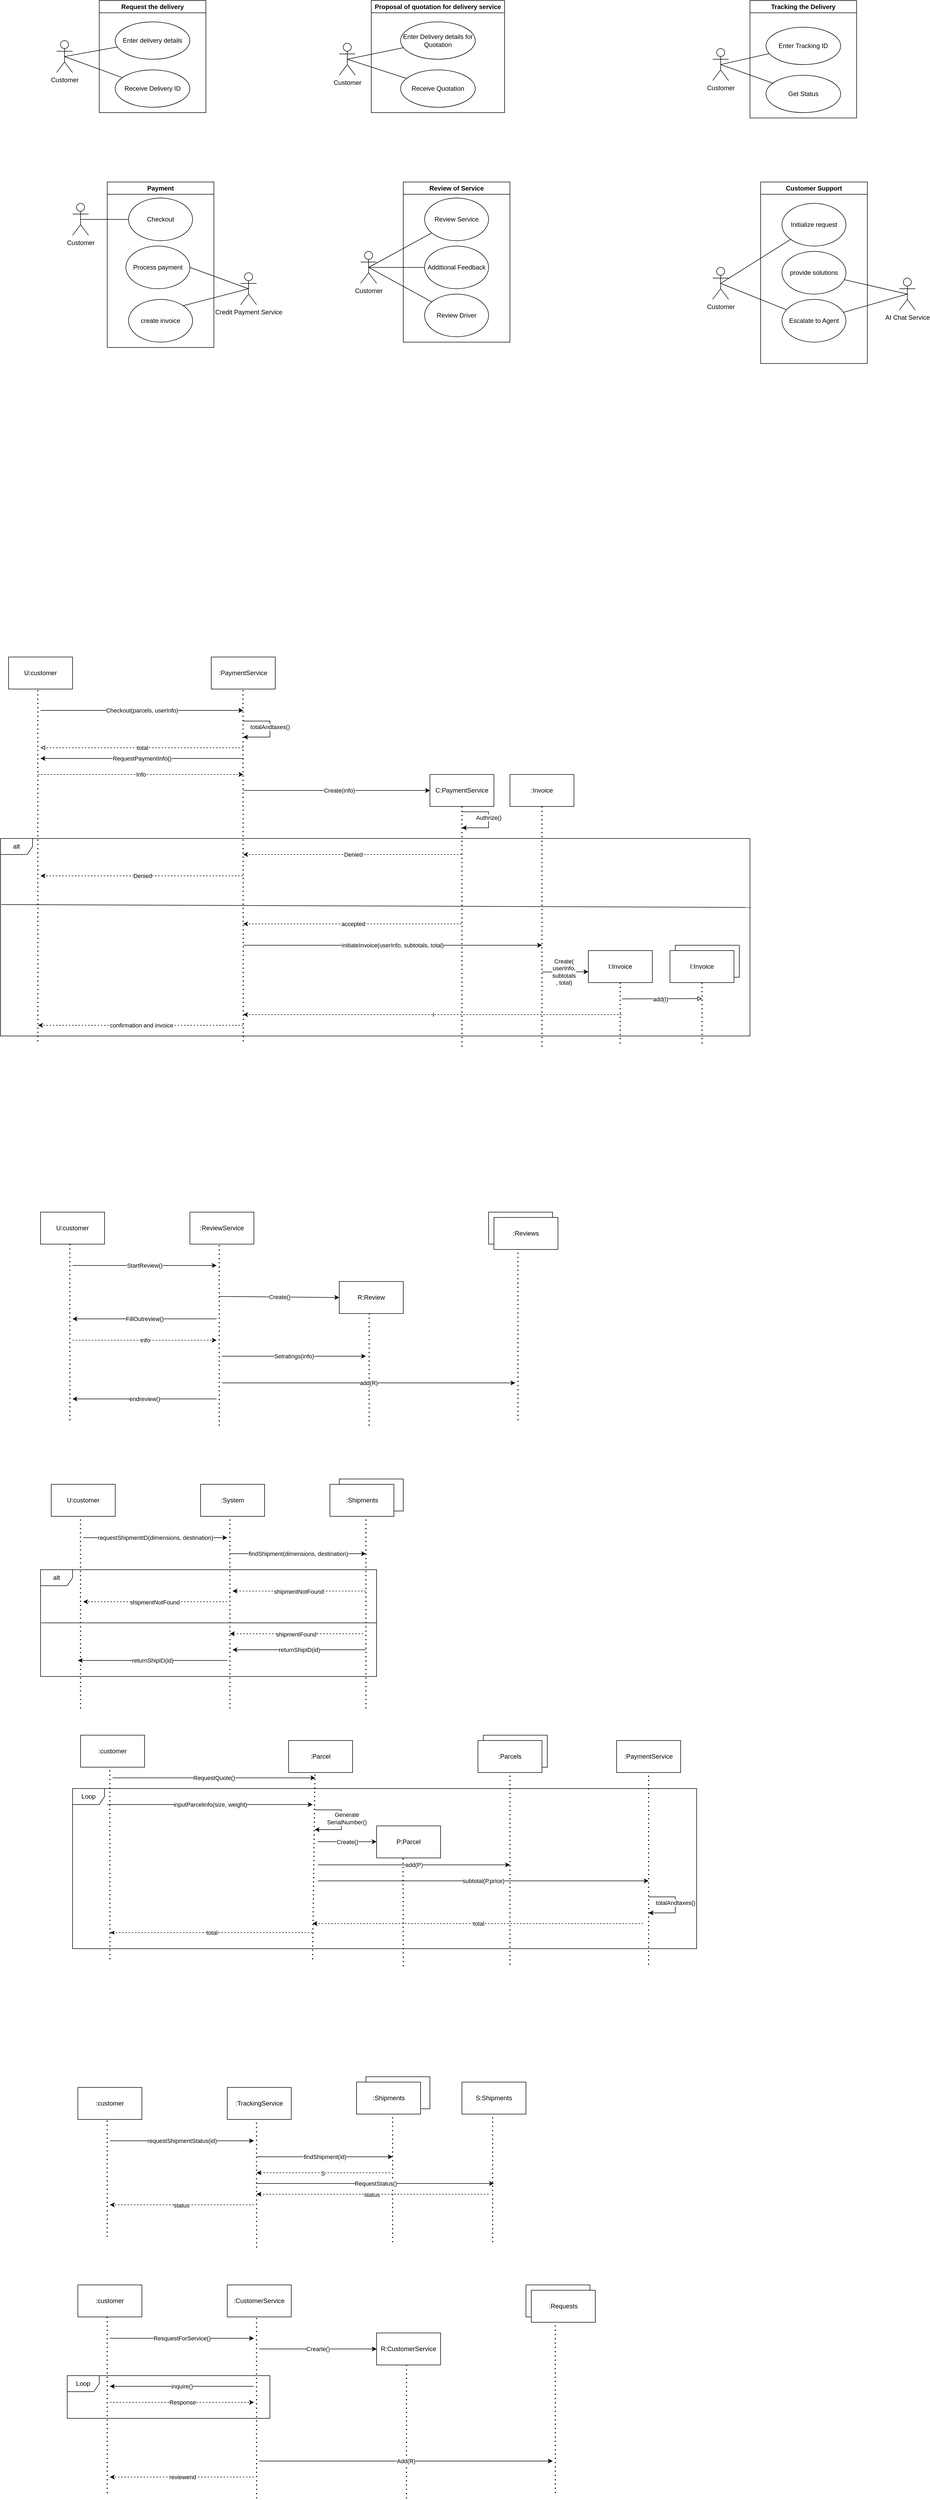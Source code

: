 <mxfile version="24.8.0">
  <diagram name="Page-1" id="E9uBEYS8e_-sD6PRWr0S">
    <mxGraphModel dx="1298" dy="1405" grid="1" gridSize="10" guides="1" tooltips="1" connect="1" arrows="1" fold="1" page="0" pageScale="1" pageWidth="1400" pageHeight="1000" math="0" shadow="0">
      <root>
        <mxCell id="0" />
        <mxCell id="1" parent="0" />
        <mxCell id="o7OOsQI0i-CVaTe_SLPI-57" value="alt" style="shape=umlFrame;whiteSpace=wrap;html=1;pointerEvents=0;" parent="1" vertex="1">
          <mxGeometry x="55" y="1690" width="1405" height="370" as="geometry" />
        </mxCell>
        <mxCell id="RrWazH4yD2ocSMV3lxz0-13" value="Request the delivery" style="swimlane;whiteSpace=wrap;html=1;" parent="1" vertex="1">
          <mxGeometry x="240" y="120" width="200" height="210" as="geometry" />
        </mxCell>
        <mxCell id="RrWazH4yD2ocSMV3lxz0-6" value="Enter delivery details" style="ellipse;whiteSpace=wrap;html=1;" parent="RrWazH4yD2ocSMV3lxz0-13" vertex="1">
          <mxGeometry x="30" y="40" width="140" height="70" as="geometry" />
        </mxCell>
        <mxCell id="RrWazH4yD2ocSMV3lxz0-7" value="Receive Delivery ID" style="ellipse;whiteSpace=wrap;html=1;" parent="RrWazH4yD2ocSMV3lxz0-13" vertex="1">
          <mxGeometry x="30" y="130" width="140" height="70" as="geometry" />
        </mxCell>
        <mxCell id="tm-aANwUoJgB9_Mllnvm-1" style="rounded=0;orthogonalLoop=1;jettySize=auto;html=1;exitX=0.5;exitY=0.5;exitDx=0;exitDy=0;exitPerimeter=0;endArrow=none;endFill=0;" parent="1" source="RrWazH4yD2ocSMV3lxz0-14" target="RrWazH4yD2ocSMV3lxz0-6" edge="1">
          <mxGeometry relative="1" as="geometry" />
        </mxCell>
        <mxCell id="tm-aANwUoJgB9_Mllnvm-2" style="rounded=0;orthogonalLoop=1;jettySize=auto;html=1;exitX=0.5;exitY=0.5;exitDx=0;exitDy=0;exitPerimeter=0;endArrow=none;endFill=0;" parent="1" source="RrWazH4yD2ocSMV3lxz0-14" target="RrWazH4yD2ocSMV3lxz0-7" edge="1">
          <mxGeometry relative="1" as="geometry" />
        </mxCell>
        <mxCell id="RrWazH4yD2ocSMV3lxz0-14" value="Customer" style="shape=umlActor;verticalLabelPosition=bottom;verticalAlign=top;html=1;outlineConnect=0;" parent="1" vertex="1">
          <mxGeometry x="160" y="195" width="30" height="60" as="geometry" />
        </mxCell>
        <mxCell id="ajyNIhzUGbpYRZz88VfT-1" value="Proposal of quotation for delivery service" style="swimlane;whiteSpace=wrap;html=1;" parent="1" vertex="1">
          <mxGeometry x="750" y="120" width="250" height="210" as="geometry" />
        </mxCell>
        <mxCell id="ajyNIhzUGbpYRZz88VfT-2" value="Enter Delivery details for Quotation" style="ellipse;whiteSpace=wrap;html=1;" parent="ajyNIhzUGbpYRZz88VfT-1" vertex="1">
          <mxGeometry x="55" y="40" width="140" height="70" as="geometry" />
        </mxCell>
        <mxCell id="ajyNIhzUGbpYRZz88VfT-3" value="Receive Quotation" style="ellipse;whiteSpace=wrap;html=1;" parent="ajyNIhzUGbpYRZz88VfT-1" vertex="1">
          <mxGeometry x="55" y="130" width="140" height="70" as="geometry" />
        </mxCell>
        <mxCell id="tm-aANwUoJgB9_Mllnvm-3" style="edgeStyle=none;rounded=0;orthogonalLoop=1;jettySize=auto;html=1;exitX=0.5;exitY=0.5;exitDx=0;exitDy=0;exitPerimeter=0;endArrow=none;endFill=0;" parent="1" source="ajyNIhzUGbpYRZz88VfT-5" target="ajyNIhzUGbpYRZz88VfT-2" edge="1">
          <mxGeometry relative="1" as="geometry" />
        </mxCell>
        <mxCell id="tm-aANwUoJgB9_Mllnvm-4" style="edgeStyle=none;rounded=0;orthogonalLoop=1;jettySize=auto;html=1;exitX=0.5;exitY=0.5;exitDx=0;exitDy=0;exitPerimeter=0;endArrow=none;endFill=0;" parent="1" source="ajyNIhzUGbpYRZz88VfT-5" target="ajyNIhzUGbpYRZz88VfT-3" edge="1">
          <mxGeometry relative="1" as="geometry" />
        </mxCell>
        <mxCell id="ajyNIhzUGbpYRZz88VfT-5" value="Customer" style="shape=umlActor;verticalLabelPosition=bottom;verticalAlign=top;html=1;outlineConnect=0;" parent="1" vertex="1">
          <mxGeometry x="690" y="200" width="30" height="60" as="geometry" />
        </mxCell>
        <mxCell id="ajyNIhzUGbpYRZz88VfT-19" value="Tracking the Delivery" style="swimlane;whiteSpace=wrap;html=1;" parent="1" vertex="1">
          <mxGeometry x="1460" y="120" width="200" height="220" as="geometry" />
        </mxCell>
        <mxCell id="ajyNIhzUGbpYRZz88VfT-20" value="Enter Tracking ID" style="ellipse;whiteSpace=wrap;html=1;" parent="ajyNIhzUGbpYRZz88VfT-19" vertex="1">
          <mxGeometry x="30" y="50" width="140" height="70" as="geometry" />
        </mxCell>
        <mxCell id="ajyNIhzUGbpYRZz88VfT-21" value="Get Status" style="ellipse;whiteSpace=wrap;html=1;" parent="ajyNIhzUGbpYRZz88VfT-19" vertex="1">
          <mxGeometry x="30" y="140" width="140" height="70" as="geometry" />
        </mxCell>
        <mxCell id="tm-aANwUoJgB9_Mllnvm-5" style="edgeStyle=none;rounded=0;orthogonalLoop=1;jettySize=auto;html=1;exitX=0.5;exitY=0.5;exitDx=0;exitDy=0;exitPerimeter=0;endArrow=none;endFill=0;" parent="1" source="ajyNIhzUGbpYRZz88VfT-25" target="ajyNIhzUGbpYRZz88VfT-20" edge="1">
          <mxGeometry relative="1" as="geometry" />
        </mxCell>
        <mxCell id="tm-aANwUoJgB9_Mllnvm-6" style="edgeStyle=none;rounded=0;orthogonalLoop=1;jettySize=auto;html=1;exitX=0.5;exitY=0.5;exitDx=0;exitDy=0;exitPerimeter=0;endArrow=none;endFill=0;" parent="1" source="ajyNIhzUGbpYRZz88VfT-25" target="ajyNIhzUGbpYRZz88VfT-21" edge="1">
          <mxGeometry relative="1" as="geometry" />
        </mxCell>
        <mxCell id="ajyNIhzUGbpYRZz88VfT-25" value="Customer" style="shape=umlActor;verticalLabelPosition=bottom;verticalAlign=top;html=1;outlineConnect=0;" parent="1" vertex="1">
          <mxGeometry x="1390" y="210" width="30" height="60" as="geometry" />
        </mxCell>
        <mxCell id="fZCNqDVNTXnF4iTmZyPd-1" style="rounded=0;orthogonalLoop=1;jettySize=auto;html=1;exitX=0.5;exitY=0.5;exitDx=0;exitDy=0;exitPerimeter=0;endArrow=none;endFill=0;" parent="1" source="fZCNqDVNTXnF4iTmZyPd-4" target="fZCNqDVNTXnF4iTmZyPd-5" edge="1">
          <mxGeometry relative="1" as="geometry" />
        </mxCell>
        <mxCell id="fZCNqDVNTXnF4iTmZyPd-2" style="edgeStyle=none;rounded=0;orthogonalLoop=1;jettySize=auto;html=1;exitX=0.5;exitY=0.5;exitDx=0;exitDy=0;exitPerimeter=0;endArrow=none;endFill=0;entryX=1;entryY=0;entryDx=0;entryDy=0;" parent="1" source="fZCNqDVNTXnF4iTmZyPd-8" target="fZCNqDVNTXnF4iTmZyPd-6" edge="1">
          <mxGeometry relative="1" as="geometry" />
        </mxCell>
        <mxCell id="fZCNqDVNTXnF4iTmZyPd-3" style="edgeStyle=none;rounded=0;orthogonalLoop=1;jettySize=auto;html=1;exitX=0.5;exitY=0.5;exitDx=0;exitDy=0;exitPerimeter=0;endArrow=none;endFill=0;entryX=1;entryY=0.5;entryDx=0;entryDy=0;" parent="1" source="fZCNqDVNTXnF4iTmZyPd-8" target="fZCNqDVNTXnF4iTmZyPd-9" edge="1">
          <mxGeometry relative="1" as="geometry" />
        </mxCell>
        <mxCell id="fZCNqDVNTXnF4iTmZyPd-4" value="Customer" style="shape=umlActor;verticalLabelPosition=bottom;verticalAlign=top;html=1;" parent="1" vertex="1">
          <mxGeometry x="190" y="500" width="30" height="60" as="geometry" />
        </mxCell>
        <mxCell id="fZCNqDVNTXnF4iTmZyPd-6" value="create invoice" style="ellipse;whiteSpace=wrap;html=1;" parent="1" vertex="1">
          <mxGeometry x="295" y="680" width="120" height="80" as="geometry" />
        </mxCell>
        <mxCell id="fZCNqDVNTXnF4iTmZyPd-8" value="Credit Payment Service" style="shape=umlActor;verticalLabelPosition=bottom;verticalAlign=top;html=1;" parent="1" vertex="1">
          <mxGeometry x="505" y="630" width="30" height="60" as="geometry" />
        </mxCell>
        <mxCell id="fZCNqDVNTXnF4iTmZyPd-10" value="Payment" style="swimlane;whiteSpace=wrap;html=1;" parent="1" vertex="1">
          <mxGeometry x="255" y="460" width="200" height="310" as="geometry" />
        </mxCell>
        <mxCell id="fZCNqDVNTXnF4iTmZyPd-5" value="Checkout" style="ellipse;whiteSpace=wrap;html=1;" parent="fZCNqDVNTXnF4iTmZyPd-10" vertex="1">
          <mxGeometry x="40" y="30" width="120" height="80" as="geometry" />
        </mxCell>
        <mxCell id="fZCNqDVNTXnF4iTmZyPd-9" value="Process payment" style="ellipse;whiteSpace=wrap;html=1;" parent="fZCNqDVNTXnF4iTmZyPd-10" vertex="1">
          <mxGeometry x="35" y="120" width="120" height="80" as="geometry" />
        </mxCell>
        <mxCell id="fZCNqDVNTXnF4iTmZyPd-11" style="edgeStyle=none;rounded=0;orthogonalLoop=1;jettySize=auto;html=1;exitX=0.5;exitY=0.5;exitDx=0;exitDy=0;exitPerimeter=0;endArrow=none;endFill=0;" parent="1" source="fZCNqDVNTXnF4iTmZyPd-15" target="fZCNqDVNTXnF4iTmZyPd-16" edge="1">
          <mxGeometry relative="1" as="geometry" />
        </mxCell>
        <mxCell id="fZCNqDVNTXnF4iTmZyPd-12" style="edgeStyle=none;rounded=0;orthogonalLoop=1;jettySize=auto;html=1;exitX=0.5;exitY=0.5;exitDx=0;exitDy=0;exitPerimeter=0;endArrow=none;endFill=0;" parent="1" source="fZCNqDVNTXnF4iTmZyPd-15" target="fZCNqDVNTXnF4iTmZyPd-17" edge="1">
          <mxGeometry relative="1" as="geometry" />
        </mxCell>
        <mxCell id="fZCNqDVNTXnF4iTmZyPd-13" style="edgeStyle=none;rounded=0;orthogonalLoop=1;jettySize=auto;html=1;exitX=0.5;exitY=0.5;exitDx=0;exitDy=0;exitPerimeter=0;endArrow=none;endFill=0;" parent="1" source="fZCNqDVNTXnF4iTmZyPd-15" target="fZCNqDVNTXnF4iTmZyPd-18" edge="1">
          <mxGeometry relative="1" as="geometry" />
        </mxCell>
        <mxCell id="fZCNqDVNTXnF4iTmZyPd-15" value="Customer" style="shape=umlActor;verticalLabelPosition=bottom;verticalAlign=top;html=1;" parent="1" vertex="1">
          <mxGeometry x="730" y="590" width="30" height="60" as="geometry" />
        </mxCell>
        <mxCell id="fZCNqDVNTXnF4iTmZyPd-16" value="Review Service" style="ellipse;whiteSpace=wrap;html=1;" parent="1" vertex="1">
          <mxGeometry x="850" y="490" width="120" height="80" as="geometry" />
        </mxCell>
        <mxCell id="fZCNqDVNTXnF4iTmZyPd-17" value="Additional Feedback" style="ellipse;whiteSpace=wrap;html=1;" parent="1" vertex="1">
          <mxGeometry x="850" y="580" width="120" height="80" as="geometry" />
        </mxCell>
        <mxCell id="fZCNqDVNTXnF4iTmZyPd-18" value="Review Driver" style="ellipse;whiteSpace=wrap;html=1;" parent="1" vertex="1">
          <mxGeometry x="850" y="670" width="120" height="80" as="geometry" />
        </mxCell>
        <mxCell id="fZCNqDVNTXnF4iTmZyPd-20" value="Review of Service" style="swimlane;whiteSpace=wrap;html=1;" parent="1" vertex="1">
          <mxGeometry x="810" y="460" width="200" height="300" as="geometry" />
        </mxCell>
        <mxCell id="tm-aANwUoJgB9_Mllnvm-8" style="edgeStyle=none;rounded=0;orthogonalLoop=1;jettySize=auto;html=1;exitX=0.5;exitY=0.5;exitDx=0;exitDy=0;exitPerimeter=0;endArrow=none;endFill=0;" parent="1" source="fZCNqDVNTXnF4iTmZyPd-26" target="fZCNqDVNTXnF4iTmZyPd-27" edge="1">
          <mxGeometry relative="1" as="geometry" />
        </mxCell>
        <mxCell id="tm-aANwUoJgB9_Mllnvm-9" style="edgeStyle=none;rounded=0;orthogonalLoop=1;jettySize=auto;html=1;exitX=0.5;exitY=0.5;exitDx=0;exitDy=0;exitPerimeter=0;endArrow=none;endFill=0;" parent="1" source="fZCNqDVNTXnF4iTmZyPd-26" target="fZCNqDVNTXnF4iTmZyPd-29" edge="1">
          <mxGeometry relative="1" as="geometry" />
        </mxCell>
        <mxCell id="fZCNqDVNTXnF4iTmZyPd-26" value="Customer" style="shape=umlActor;verticalLabelPosition=bottom;verticalAlign=top;html=1;outlineConnect=0;" parent="1" vertex="1">
          <mxGeometry x="1390" y="620" width="30" height="60" as="geometry" />
        </mxCell>
        <mxCell id="fZCNqDVNTXnF4iTmZyPd-27" value="Initialize request" style="ellipse;whiteSpace=wrap;html=1;" parent="1" vertex="1">
          <mxGeometry x="1520" y="500" width="120" height="80" as="geometry" />
        </mxCell>
        <mxCell id="fZCNqDVNTXnF4iTmZyPd-28" value="provide solutions" style="ellipse;whiteSpace=wrap;html=1;" parent="1" vertex="1">
          <mxGeometry x="1520" y="590" width="120" height="80" as="geometry" />
        </mxCell>
        <mxCell id="fZCNqDVNTXnF4iTmZyPd-29" value="Escalate to Agent" style="ellipse;whiteSpace=wrap;html=1;" parent="1" vertex="1">
          <mxGeometry x="1520" y="680" width="120" height="80" as="geometry" />
        </mxCell>
        <mxCell id="fZCNqDVNTXnF4iTmZyPd-31" style="edgeStyle=none;rounded=0;orthogonalLoop=1;jettySize=auto;html=1;exitX=0.5;exitY=0.5;exitDx=0;exitDy=0;exitPerimeter=0;endArrow=none;endFill=0;" parent="1" source="fZCNqDVNTXnF4iTmZyPd-38" target="fZCNqDVNTXnF4iTmZyPd-28" edge="1">
          <mxGeometry relative="1" as="geometry" />
        </mxCell>
        <mxCell id="fZCNqDVNTXnF4iTmZyPd-32" style="edgeStyle=none;rounded=0;orthogonalLoop=1;jettySize=auto;html=1;exitX=0.5;exitY=0.5;exitDx=0;exitDy=0;exitPerimeter=0;endArrow=none;endFill=0;" parent="1" source="fZCNqDVNTXnF4iTmZyPd-38" target="fZCNqDVNTXnF4iTmZyPd-29" edge="1">
          <mxGeometry relative="1" as="geometry" />
        </mxCell>
        <mxCell id="fZCNqDVNTXnF4iTmZyPd-38" value="AI Chat Service" style="shape=umlActor;verticalLabelPosition=bottom;verticalAlign=top;html=1;outlineConnect=0;" parent="1" vertex="1">
          <mxGeometry x="1740" y="640" width="30" height="60" as="geometry" />
        </mxCell>
        <mxCell id="fZCNqDVNTXnF4iTmZyPd-39" value="Customer Support" style="swimlane;whiteSpace=wrap;html=1;" parent="1" vertex="1">
          <mxGeometry x="1480" y="460" width="200" height="340" as="geometry" />
        </mxCell>
        <mxCell id="o7OOsQI0i-CVaTe_SLPI-4" value="" style="endArrow=none;dashed=1;html=1;dashPattern=1 3;strokeWidth=2;rounded=0;" parent="1" edge="1">
          <mxGeometry width="50" height="50" relative="1" as="geometry">
            <mxPoint x="125" y="2070" as="sourcePoint" />
            <mxPoint x="124.9" y="1410" as="targetPoint" />
          </mxGeometry>
        </mxCell>
        <mxCell id="o7OOsQI0i-CVaTe_SLPI-9" value=":PaymentService" style="rounded=0;whiteSpace=wrap;html=1;" parent="1" vertex="1">
          <mxGeometry x="450" y="1350" width="120" height="60" as="geometry" />
        </mxCell>
        <mxCell id="o7OOsQI0i-CVaTe_SLPI-10" value="" style="endArrow=none;dashed=1;html=1;dashPattern=1 3;strokeWidth=2;rounded=0;" parent="1" edge="1">
          <mxGeometry width="50" height="50" relative="1" as="geometry">
            <mxPoint x="510" y="2070" as="sourcePoint" />
            <mxPoint x="509.57" y="1410" as="targetPoint" />
          </mxGeometry>
        </mxCell>
        <mxCell id="o7OOsQI0i-CVaTe_SLPI-11" value="C:PaymentService" style="rounded=0;whiteSpace=wrap;html=1;" parent="1" vertex="1">
          <mxGeometry x="860" y="1570" width="120" height="60" as="geometry" />
        </mxCell>
        <mxCell id="o7OOsQI0i-CVaTe_SLPI-12" value="" style="endArrow=none;dashed=1;html=1;dashPattern=1 3;strokeWidth=2;rounded=0;entryX=0.5;entryY=1;entryDx=0;entryDy=0;" parent="1" target="o7OOsQI0i-CVaTe_SLPI-11" edge="1">
          <mxGeometry width="50" height="50" relative="1" as="geometry">
            <mxPoint x="920" y="2080" as="sourcePoint" />
            <mxPoint x="919.7" y="1610" as="targetPoint" />
          </mxGeometry>
        </mxCell>
        <mxCell id="o7OOsQI0i-CVaTe_SLPI-13" value=":Invoice" style="rounded=0;whiteSpace=wrap;html=1;" parent="1" vertex="1">
          <mxGeometry x="1010" y="1570" width="120" height="60" as="geometry" />
        </mxCell>
        <mxCell id="o7OOsQI0i-CVaTe_SLPI-14" value="" style="endArrow=none;dashed=1;html=1;dashPattern=1 3;strokeWidth=2;rounded=0;entryX=0.5;entryY=1;entryDx=0;entryDy=0;" parent="1" target="o7OOsQI0i-CVaTe_SLPI-13" edge="1">
          <mxGeometry width="50" height="50" relative="1" as="geometry">
            <mxPoint x="1070" y="2080" as="sourcePoint" />
            <mxPoint x="1070" y="1640" as="targetPoint" />
          </mxGeometry>
        </mxCell>
        <mxCell id="o7OOsQI0i-CVaTe_SLPI-15" value="I:Invoice" style="rounded=0;whiteSpace=wrap;html=1;" parent="1" vertex="1">
          <mxGeometry x="1157" y="1900" width="120" height="60" as="geometry" />
        </mxCell>
        <mxCell id="o7OOsQI0i-CVaTe_SLPI-16" value="" style="endArrow=none;dashed=1;html=1;dashPattern=1 3;strokeWidth=2;rounded=0;" parent="1" edge="1">
          <mxGeometry width="50" height="50" relative="1" as="geometry">
            <mxPoint x="1216.75" y="1960" as="sourcePoint" />
            <mxPoint x="1216.66" y="2080" as="targetPoint" />
          </mxGeometry>
        </mxCell>
        <mxCell id="o7OOsQI0i-CVaTe_SLPI-25" value="" style="endArrow=classic;html=1;rounded=0;" parent="1" edge="1">
          <mxGeometry relative="1" as="geometry">
            <mxPoint x="130" y="1450" as="sourcePoint" />
            <mxPoint x="510" y="1450" as="targetPoint" />
          </mxGeometry>
        </mxCell>
        <mxCell id="o7OOsQI0i-CVaTe_SLPI-26" value="Checkout(parcels, userInfo)" style="edgeLabel;resizable=0;html=1;;align=center;verticalAlign=middle;" parent="o7OOsQI0i-CVaTe_SLPI-25" connectable="0" vertex="1">
          <mxGeometry relative="1" as="geometry">
            <mxPoint as="offset" />
          </mxGeometry>
        </mxCell>
        <mxCell id="o7OOsQI0i-CVaTe_SLPI-30" value="" style="endArrow=classic;html=1;rounded=0;entryX=0;entryY=0.5;entryDx=0;entryDy=0;" parent="1" target="o7OOsQI0i-CVaTe_SLPI-11" edge="1">
          <mxGeometry relative="1" as="geometry">
            <mxPoint x="510" y="1600" as="sourcePoint" />
            <mxPoint x="680" y="1530" as="targetPoint" />
          </mxGeometry>
        </mxCell>
        <mxCell id="o7OOsQI0i-CVaTe_SLPI-31" value="Create(info)" style="edgeLabel;resizable=0;html=1;;align=center;verticalAlign=middle;" parent="o7OOsQI0i-CVaTe_SLPI-30" connectable="0" vertex="1">
          <mxGeometry relative="1" as="geometry">
            <mxPoint x="5" as="offset" />
          </mxGeometry>
        </mxCell>
        <mxCell id="o7OOsQI0i-CVaTe_SLPI-37" value="" style="endArrow=classic;html=1;rounded=0;" parent="1" edge="1">
          <mxGeometry relative="1" as="geometry">
            <mxPoint x="510" y="1540" as="sourcePoint" />
            <mxPoint x="130" y="1540" as="targetPoint" />
          </mxGeometry>
        </mxCell>
        <mxCell id="o7OOsQI0i-CVaTe_SLPI-38" value="RequestPaymentInfo()" style="edgeLabel;resizable=0;html=1;;align=center;verticalAlign=middle;" parent="o7OOsQI0i-CVaTe_SLPI-37" connectable="0" vertex="1">
          <mxGeometry relative="1" as="geometry" />
        </mxCell>
        <mxCell id="o7OOsQI0i-CVaTe_SLPI-48" value="" style="endArrow=classic;html=1;rounded=0;dashed=1;" parent="1" edge="1">
          <mxGeometry relative="1" as="geometry">
            <mxPoint x="125" y="1570" as="sourcePoint" />
            <mxPoint x="510" y="1570" as="targetPoint" />
          </mxGeometry>
        </mxCell>
        <mxCell id="o7OOsQI0i-CVaTe_SLPI-49" value="Info" style="edgeLabel;resizable=0;html=1;;align=center;verticalAlign=middle;" parent="o7OOsQI0i-CVaTe_SLPI-48" connectable="0" vertex="1">
          <mxGeometry relative="1" as="geometry">
            <mxPoint as="offset" />
          </mxGeometry>
        </mxCell>
        <mxCell id="o7OOsQI0i-CVaTe_SLPI-50" value="" style="endArrow=classic;html=1;rounded=0;" parent="1" edge="1">
          <mxGeometry width="50" height="50" relative="1" as="geometry">
            <mxPoint x="920" y="1640" as="sourcePoint" />
            <mxPoint x="920" y="1670" as="targetPoint" />
            <Array as="points">
              <mxPoint x="970" y="1640" />
              <mxPoint x="970" y="1670" />
            </Array>
          </mxGeometry>
        </mxCell>
        <mxCell id="o7OOsQI0i-CVaTe_SLPI-51" value="Authrize()" style="edgeLabel;html=1;align=center;verticalAlign=middle;resizable=0;points=[];" parent="o7OOsQI0i-CVaTe_SLPI-50" vertex="1" connectable="0">
          <mxGeometry x="-0.068" relative="1" as="geometry">
            <mxPoint as="offset" />
          </mxGeometry>
        </mxCell>
        <mxCell id="o7OOsQI0i-CVaTe_SLPI-58" value="" style="endArrow=none;html=1;rounded=0;exitX=0.001;exitY=0.46;exitDx=0;exitDy=0;exitPerimeter=0;entryX=1.001;entryY=0.349;entryDx=0;entryDy=0;entryPerimeter=0;" parent="1" target="o7OOsQI0i-CVaTe_SLPI-57" edge="1">
          <mxGeometry width="50" height="50" relative="1" as="geometry">
            <mxPoint x="56.245" y="1813.8" as="sourcePoint" />
            <mxPoint x="1300" y="1818.1" as="targetPoint" />
          </mxGeometry>
        </mxCell>
        <mxCell id="o7OOsQI0i-CVaTe_SLPI-68" value="" style="endArrow=classic;html=1;rounded=0;dashed=1;" parent="1" edge="1">
          <mxGeometry relative="1" as="geometry">
            <mxPoint x="919.57" y="1720" as="sourcePoint" />
            <mxPoint x="510" y="1720.01" as="targetPoint" />
          </mxGeometry>
        </mxCell>
        <mxCell id="o7OOsQI0i-CVaTe_SLPI-69" value="Denied" style="edgeLabel;resizable=0;html=1;;align=center;verticalAlign=middle;" parent="o7OOsQI0i-CVaTe_SLPI-68" connectable="0" vertex="1">
          <mxGeometry relative="1" as="geometry">
            <mxPoint x="1" as="offset" />
          </mxGeometry>
        </mxCell>
        <mxCell id="o7OOsQI0i-CVaTe_SLPI-73" value="" style="endArrow=classic;html=1;rounded=0;dashed=1;" parent="1" edge="1">
          <mxGeometry relative="1" as="geometry">
            <mxPoint x="509.57" y="1760" as="sourcePoint" />
            <mxPoint x="130" y="1760" as="targetPoint" />
          </mxGeometry>
        </mxCell>
        <mxCell id="o7OOsQI0i-CVaTe_SLPI-74" value="Denied" style="edgeLabel;resizable=0;html=1;;align=center;verticalAlign=middle;" parent="o7OOsQI0i-CVaTe_SLPI-73" connectable="0" vertex="1">
          <mxGeometry relative="1" as="geometry">
            <mxPoint x="1" as="offset" />
          </mxGeometry>
        </mxCell>
        <mxCell id="o7OOsQI0i-CVaTe_SLPI-77" value="" style="endArrow=classic;html=1;rounded=0;dashed=1;" parent="1" edge="1">
          <mxGeometry relative="1" as="geometry">
            <mxPoint x="919.57" y="1850" as="sourcePoint" />
            <mxPoint x="510" y="1850.01" as="targetPoint" />
          </mxGeometry>
        </mxCell>
        <mxCell id="o7OOsQI0i-CVaTe_SLPI-78" value="accepted" style="edgeLabel;resizable=0;html=1;;align=center;verticalAlign=middle;" parent="o7OOsQI0i-CVaTe_SLPI-77" connectable="0" vertex="1">
          <mxGeometry relative="1" as="geometry">
            <mxPoint x="1" as="offset" />
          </mxGeometry>
        </mxCell>
        <mxCell id="o7OOsQI0i-CVaTe_SLPI-80" value="" style="endArrow=classic;html=1;rounded=0;" parent="1" edge="1">
          <mxGeometry relative="1" as="geometry">
            <mxPoint x="510" y="1890" as="sourcePoint" />
            <mxPoint x="1070" y="1890" as="targetPoint" />
          </mxGeometry>
        </mxCell>
        <mxCell id="o7OOsQI0i-CVaTe_SLPI-81" value="initiateInvoice(userInfo, subtotals, total)" style="edgeLabel;resizable=0;html=1;;align=center;verticalAlign=middle;" parent="o7OOsQI0i-CVaTe_SLPI-80" connectable="0" vertex="1">
          <mxGeometry relative="1" as="geometry">
            <mxPoint as="offset" />
          </mxGeometry>
        </mxCell>
        <mxCell id="o7OOsQI0i-CVaTe_SLPI-82" value="" style="endArrow=classic;html=1;rounded=0;" parent="1" edge="1">
          <mxGeometry width="50" height="50" relative="1" as="geometry">
            <mxPoint x="510" y="1470" as="sourcePoint" />
            <mxPoint x="510" y="1500" as="targetPoint" />
            <Array as="points">
              <mxPoint x="560" y="1470" />
              <mxPoint x="560" y="1500" />
            </Array>
          </mxGeometry>
        </mxCell>
        <mxCell id="o7OOsQI0i-CVaTe_SLPI-83" value="totalAndtaxes()" style="edgeLabel;html=1;align=center;verticalAlign=middle;resizable=0;points=[];" parent="o7OOsQI0i-CVaTe_SLPI-82" vertex="1" connectable="0">
          <mxGeometry x="-0.068" relative="1" as="geometry">
            <mxPoint as="offset" />
          </mxGeometry>
        </mxCell>
        <mxCell id="o7OOsQI0i-CVaTe_SLPI-84" value="" style="endArrow=classic;html=1;rounded=0;entryX=-0.025;entryY=0.65;entryDx=0;entryDy=0;entryPerimeter=0;" parent="1" edge="1">
          <mxGeometry relative="1" as="geometry">
            <mxPoint x="1070" y="1940.25" as="sourcePoint" />
            <mxPoint x="1157" y="1939.75" as="targetPoint" />
          </mxGeometry>
        </mxCell>
        <mxCell id="o7OOsQI0i-CVaTe_SLPI-85" value="&lt;div&gt;Create(&lt;br&gt;&lt;/div&gt;&lt;div&gt;userInfo,&lt;/div&gt;&lt;div&gt;subtotals&lt;/div&gt;&lt;div&gt;, total)&lt;/div&gt;" style="edgeLabel;resizable=0;html=1;;align=center;verticalAlign=middle;" parent="o7OOsQI0i-CVaTe_SLPI-84" connectable="0" vertex="1">
          <mxGeometry relative="1" as="geometry">
            <mxPoint x="-3" as="offset" />
          </mxGeometry>
        </mxCell>
        <mxCell id="o7OOsQI0i-CVaTe_SLPI-86" value="" style="endArrow=classic;html=1;rounded=0;dashed=1;" parent="1" edge="1">
          <mxGeometry relative="1" as="geometry">
            <mxPoint x="1219.57" y="2020" as="sourcePoint" />
            <mxPoint x="510" y="2020" as="targetPoint" />
          </mxGeometry>
        </mxCell>
        <mxCell id="o7OOsQI0i-CVaTe_SLPI-87" value="I" style="edgeLabel;resizable=0;html=1;;align=center;verticalAlign=middle;" parent="o7OOsQI0i-CVaTe_SLPI-86" connectable="0" vertex="1">
          <mxGeometry relative="1" as="geometry">
            <mxPoint x="1" as="offset" />
          </mxGeometry>
        </mxCell>
        <mxCell id="o7OOsQI0i-CVaTe_SLPI-88" value="I:Invoice" style="rounded=0;whiteSpace=wrap;html=1;" parent="1" vertex="1">
          <mxGeometry x="1320" y="1890" width="120" height="60" as="geometry" />
        </mxCell>
        <mxCell id="o7OOsQI0i-CVaTe_SLPI-89" value="I:Invoice" style="rounded=0;whiteSpace=wrap;html=1;" parent="1" vertex="1">
          <mxGeometry x="1310" y="1900" width="120" height="60" as="geometry" />
        </mxCell>
        <mxCell id="o7OOsQI0i-CVaTe_SLPI-90" value="" style="endArrow=none;dashed=1;html=1;dashPattern=1 3;strokeWidth=2;rounded=0;" parent="1" edge="1">
          <mxGeometry width="50" height="50" relative="1" as="geometry">
            <mxPoint x="1370.09" y="1960" as="sourcePoint" />
            <mxPoint x="1370" y="2080" as="targetPoint" />
          </mxGeometry>
        </mxCell>
        <mxCell id="o7OOsQI0i-CVaTe_SLPI-91" value="" style="endArrow=block;html=1;rounded=0;endFill=0;" parent="1" edge="1">
          <mxGeometry relative="1" as="geometry">
            <mxPoint x="1220" y="1990.5" as="sourcePoint" />
            <mxPoint x="1370" y="1990" as="targetPoint" />
          </mxGeometry>
        </mxCell>
        <mxCell id="o7OOsQI0i-CVaTe_SLPI-92" value="add(I)" style="edgeLabel;resizable=0;html=1;;align=center;verticalAlign=middle;" parent="o7OOsQI0i-CVaTe_SLPI-91" connectable="0" vertex="1">
          <mxGeometry relative="1" as="geometry">
            <mxPoint x="-3" as="offset" />
          </mxGeometry>
        </mxCell>
        <mxCell id="o7OOsQI0i-CVaTe_SLPI-94" value="" style="endArrow=classic;html=1;rounded=0;dashed=1;" parent="1" edge="1">
          <mxGeometry relative="1" as="geometry">
            <mxPoint x="510" y="2040" as="sourcePoint" />
            <mxPoint x="125.43" y="2040" as="targetPoint" />
          </mxGeometry>
        </mxCell>
        <mxCell id="o7OOsQI0i-CVaTe_SLPI-95" value="confirmation and invoice" style="edgeLabel;resizable=0;html=1;;align=center;verticalAlign=middle;" parent="o7OOsQI0i-CVaTe_SLPI-94" connectable="0" vertex="1">
          <mxGeometry relative="1" as="geometry">
            <mxPoint x="1" as="offset" />
          </mxGeometry>
        </mxCell>
        <mxCell id="o7OOsQI0i-CVaTe_SLPI-96" value="" style="endArrow=block;html=1;rounded=0;dashed=1;endFill=0;" parent="1" edge="1">
          <mxGeometry relative="1" as="geometry">
            <mxPoint x="510" y="1520" as="sourcePoint" />
            <mxPoint x="130" y="1520" as="targetPoint" />
          </mxGeometry>
        </mxCell>
        <mxCell id="o7OOsQI0i-CVaTe_SLPI-97" value="&lt;div&gt;total&lt;/div&gt;" style="edgeLabel;resizable=0;html=1;;align=center;verticalAlign=middle;" parent="o7OOsQI0i-CVaTe_SLPI-96" connectable="0" vertex="1">
          <mxGeometry relative="1" as="geometry">
            <mxPoint x="1" as="offset" />
          </mxGeometry>
        </mxCell>
        <mxCell id="o7OOsQI0i-CVaTe_SLPI-98" value="U:customer" style="rounded=0;whiteSpace=wrap;html=1;" parent="1" vertex="1">
          <mxGeometry x="70" y="1350" width="120" height="60" as="geometry" />
        </mxCell>
        <mxCell id="o7OOsQI0i-CVaTe_SLPI-99" value="" style="endArrow=none;dashed=1;html=1;dashPattern=1 3;strokeWidth=2;rounded=0;" parent="1" edge="1">
          <mxGeometry width="50" height="50" relative="1" as="geometry">
            <mxPoint x="185" y="2780" as="sourcePoint" />
            <mxPoint x="184.9" y="2450" as="targetPoint" />
          </mxGeometry>
        </mxCell>
        <mxCell id="o7OOsQI0i-CVaTe_SLPI-100" value="U:customer" style="rounded=0;whiteSpace=wrap;html=1;" parent="1" vertex="1">
          <mxGeometry x="130" y="2390" width="120" height="60" as="geometry" />
        </mxCell>
        <mxCell id="o7OOsQI0i-CVaTe_SLPI-101" value="" style="endArrow=none;dashed=1;html=1;dashPattern=1 3;strokeWidth=2;rounded=0;" parent="1" edge="1">
          <mxGeometry width="50" height="50" relative="1" as="geometry">
            <mxPoint x="465" y="2790" as="sourcePoint" />
            <mxPoint x="464.9" y="2450" as="targetPoint" />
          </mxGeometry>
        </mxCell>
        <mxCell id="o7OOsQI0i-CVaTe_SLPI-102" value=":ReviewService" style="rounded=0;whiteSpace=wrap;html=1;" parent="1" vertex="1">
          <mxGeometry x="410" y="2390" width="120" height="60" as="geometry" />
        </mxCell>
        <mxCell id="o7OOsQI0i-CVaTe_SLPI-103" value="" style="endArrow=none;dashed=1;html=1;dashPattern=1 3;strokeWidth=2;rounded=0;entryX=0.467;entryY=1.015;entryDx=0;entryDy=0;entryPerimeter=0;" parent="1" target="o7OOsQI0i-CVaTe_SLPI-104" edge="1">
          <mxGeometry width="50" height="50" relative="1" as="geometry">
            <mxPoint x="746" y="2790" as="sourcePoint" />
            <mxPoint x="744.9" y="2450" as="targetPoint" />
          </mxGeometry>
        </mxCell>
        <mxCell id="o7OOsQI0i-CVaTe_SLPI-104" value="R:Review" style="rounded=0;whiteSpace=wrap;html=1;" parent="1" vertex="1">
          <mxGeometry x="690" y="2520" width="120" height="60" as="geometry" />
        </mxCell>
        <mxCell id="o7OOsQI0i-CVaTe_SLPI-105" value="" style="endArrow=none;dashed=1;html=1;dashPattern=1 3;strokeWidth=2;rounded=0;" parent="1" edge="1">
          <mxGeometry width="50" height="50" relative="1" as="geometry">
            <mxPoint x="1025" y="2780" as="sourcePoint" />
            <mxPoint x="1024.9" y="2450" as="targetPoint" />
          </mxGeometry>
        </mxCell>
        <mxCell id="o7OOsQI0i-CVaTe_SLPI-106" value=":Review" style="rounded=0;whiteSpace=wrap;html=1;" parent="1" vertex="1">
          <mxGeometry x="970" y="2390" width="120" height="60" as="geometry" />
        </mxCell>
        <mxCell id="o7OOsQI0i-CVaTe_SLPI-107" value=":Reviews" style="rounded=0;whiteSpace=wrap;html=1;" parent="1" vertex="1">
          <mxGeometry x="980" y="2400" width="120" height="60" as="geometry" />
        </mxCell>
        <mxCell id="o7OOsQI0i-CVaTe_SLPI-108" value="" style="endArrow=classic;html=1;rounded=0;" parent="1" edge="1">
          <mxGeometry relative="1" as="geometry">
            <mxPoint x="190" y="2490" as="sourcePoint" />
            <mxPoint x="460" y="2490" as="targetPoint" />
          </mxGeometry>
        </mxCell>
        <mxCell id="o7OOsQI0i-CVaTe_SLPI-109" value="StartReview()" style="edgeLabel;resizable=0;html=1;;align=center;verticalAlign=middle;" parent="o7OOsQI0i-CVaTe_SLPI-108" connectable="0" vertex="1">
          <mxGeometry relative="1" as="geometry">
            <mxPoint as="offset" />
          </mxGeometry>
        </mxCell>
        <mxCell id="o7OOsQI0i-CVaTe_SLPI-110" value="" style="endArrow=classic;html=1;rounded=0;entryX=0;entryY=0.5;entryDx=0;entryDy=0;" parent="1" target="o7OOsQI0i-CVaTe_SLPI-104" edge="1">
          <mxGeometry relative="1" as="geometry">
            <mxPoint x="466" y="2548" as="sourcePoint" />
            <mxPoint x="736" y="2548" as="targetPoint" />
          </mxGeometry>
        </mxCell>
        <mxCell id="o7OOsQI0i-CVaTe_SLPI-111" value="Create()" style="edgeLabel;resizable=0;html=1;;align=center;verticalAlign=middle;" parent="o7OOsQI0i-CVaTe_SLPI-110" connectable="0" vertex="1">
          <mxGeometry relative="1" as="geometry">
            <mxPoint as="offset" />
          </mxGeometry>
        </mxCell>
        <mxCell id="o7OOsQI0i-CVaTe_SLPI-112" value="" style="endArrow=classic;html=1;rounded=0;" parent="1" edge="1">
          <mxGeometry relative="1" as="geometry">
            <mxPoint x="460" y="2590" as="sourcePoint" />
            <mxPoint x="190" y="2590" as="targetPoint" />
          </mxGeometry>
        </mxCell>
        <mxCell id="o7OOsQI0i-CVaTe_SLPI-113" value="FillOutreview()" style="edgeLabel;resizable=0;html=1;;align=center;verticalAlign=middle;" parent="o7OOsQI0i-CVaTe_SLPI-112" connectable="0" vertex="1">
          <mxGeometry relative="1" as="geometry">
            <mxPoint as="offset" />
          </mxGeometry>
        </mxCell>
        <mxCell id="o7OOsQI0i-CVaTe_SLPI-114" value="" style="endArrow=classic;html=1;rounded=0;dashed=1;" parent="1" edge="1">
          <mxGeometry relative="1" as="geometry">
            <mxPoint x="190" y="2630" as="sourcePoint" />
            <mxPoint x="460" y="2630" as="targetPoint" />
          </mxGeometry>
        </mxCell>
        <mxCell id="o7OOsQI0i-CVaTe_SLPI-115" value="info" style="edgeLabel;resizable=0;html=1;;align=center;verticalAlign=middle;" parent="o7OOsQI0i-CVaTe_SLPI-114" connectable="0" vertex="1">
          <mxGeometry relative="1" as="geometry">
            <mxPoint x="1" as="offset" />
          </mxGeometry>
        </mxCell>
        <mxCell id="o7OOsQI0i-CVaTe_SLPI-117" value="" style="endArrow=classic;html=1;rounded=0;" parent="1" edge="1">
          <mxGeometry relative="1" as="geometry">
            <mxPoint x="470" y="2660" as="sourcePoint" />
            <mxPoint x="740" y="2660" as="targetPoint" />
          </mxGeometry>
        </mxCell>
        <mxCell id="o7OOsQI0i-CVaTe_SLPI-118" value="Setratings(info)" style="edgeLabel;resizable=0;html=1;;align=center;verticalAlign=middle;" parent="o7OOsQI0i-CVaTe_SLPI-117" connectable="0" vertex="1">
          <mxGeometry relative="1" as="geometry">
            <mxPoint as="offset" />
          </mxGeometry>
        </mxCell>
        <mxCell id="o7OOsQI0i-CVaTe_SLPI-119" value="" style="endArrow=classic;html=1;rounded=0;" parent="1" edge="1">
          <mxGeometry relative="1" as="geometry">
            <mxPoint x="470" y="2710" as="sourcePoint" />
            <mxPoint x="1020" y="2710" as="targetPoint" />
          </mxGeometry>
        </mxCell>
        <mxCell id="o7OOsQI0i-CVaTe_SLPI-120" value="add(R)" style="edgeLabel;resizable=0;html=1;;align=center;verticalAlign=middle;" parent="o7OOsQI0i-CVaTe_SLPI-119" connectable="0" vertex="1">
          <mxGeometry relative="1" as="geometry">
            <mxPoint as="offset" />
          </mxGeometry>
        </mxCell>
        <mxCell id="o7OOsQI0i-CVaTe_SLPI-121" value="" style="endArrow=classic;html=1;rounded=0;" parent="1" edge="1">
          <mxGeometry relative="1" as="geometry">
            <mxPoint x="460" y="2740" as="sourcePoint" />
            <mxPoint x="190" y="2740" as="targetPoint" />
          </mxGeometry>
        </mxCell>
        <mxCell id="o7OOsQI0i-CVaTe_SLPI-122" value="endreview()" style="edgeLabel;resizable=0;html=1;;align=center;verticalAlign=middle;" parent="o7OOsQI0i-CVaTe_SLPI-121" connectable="0" vertex="1">
          <mxGeometry relative="1" as="geometry">
            <mxPoint as="offset" />
          </mxGeometry>
        </mxCell>
        <mxCell id="O-hAwbOFxL-ZBw6xpWfr-2" value="" style="endArrow=none;dashed=1;html=1;dashPattern=1 3;strokeWidth=2;rounded=0;" parent="1" edge="1">
          <mxGeometry width="50" height="50" relative="1" as="geometry">
            <mxPoint x="205" y="3320" as="sourcePoint" />
            <mxPoint x="204.9" y="2960" as="targetPoint" />
          </mxGeometry>
        </mxCell>
        <mxCell id="O-hAwbOFxL-ZBw6xpWfr-3" value="U:customer" style="rounded=0;whiteSpace=wrap;html=1;" parent="1" vertex="1">
          <mxGeometry x="150" y="2900" width="120" height="60" as="geometry" />
        </mxCell>
        <mxCell id="O-hAwbOFxL-ZBw6xpWfr-4" value="" style="endArrow=none;dashed=1;html=1;dashPattern=1 3;strokeWidth=2;rounded=0;" parent="1" edge="1">
          <mxGeometry width="50" height="50" relative="1" as="geometry">
            <mxPoint x="485" y="3320" as="sourcePoint" />
            <mxPoint x="484.9" y="2960" as="targetPoint" />
          </mxGeometry>
        </mxCell>
        <mxCell id="O-hAwbOFxL-ZBw6xpWfr-5" value=":System" style="rounded=0;whiteSpace=wrap;html=1;" parent="1" vertex="1">
          <mxGeometry x="430" y="2900" width="120" height="60" as="geometry" />
        </mxCell>
        <mxCell id="O-hAwbOFxL-ZBw6xpWfr-8" value="" style="endArrow=none;dashed=1;html=1;dashPattern=1 3;strokeWidth=2;rounded=0;" parent="1" edge="1">
          <mxGeometry width="50" height="50" relative="1" as="geometry">
            <mxPoint x="740" y="3320" as="sourcePoint" />
            <mxPoint x="740.0" y="2950" as="targetPoint" />
          </mxGeometry>
        </mxCell>
        <mxCell id="O-hAwbOFxL-ZBw6xpWfr-11" value="" style="endArrow=classic;html=1;rounded=0;" parent="1" edge="1">
          <mxGeometry relative="1" as="geometry">
            <mxPoint x="210" y="3000" as="sourcePoint" />
            <mxPoint x="480" y="3000" as="targetPoint" />
          </mxGeometry>
        </mxCell>
        <mxCell id="O-hAwbOFxL-ZBw6xpWfr-12" value="requestShipmentID(dimensions, destination)" style="edgeLabel;resizable=0;html=1;;align=center;verticalAlign=middle;" parent="O-hAwbOFxL-ZBw6xpWfr-11" connectable="0" vertex="1">
          <mxGeometry relative="1" as="geometry">
            <mxPoint as="offset" />
          </mxGeometry>
        </mxCell>
        <mxCell id="O-hAwbOFxL-ZBw6xpWfr-25" value="" style="group" parent="1" vertex="1" connectable="0">
          <mxGeometry x="672.5" y="2890" width="137.5" height="70" as="geometry" />
        </mxCell>
        <mxCell id="O-hAwbOFxL-ZBw6xpWfr-9" value="" style="rounded=0;whiteSpace=wrap;html=1;" parent="O-hAwbOFxL-ZBw6xpWfr-25" vertex="1">
          <mxGeometry x="17.5" width="120" height="60" as="geometry" />
        </mxCell>
        <mxCell id="O-hAwbOFxL-ZBw6xpWfr-10" value=":Shipments" style="rounded=0;whiteSpace=wrap;html=1;" parent="O-hAwbOFxL-ZBw6xpWfr-25" vertex="1">
          <mxGeometry y="10" width="120" height="60" as="geometry" />
        </mxCell>
        <mxCell id="O-hAwbOFxL-ZBw6xpWfr-26" value="" style="endArrow=classic;html=1;rounded=0;" parent="1" edge="1">
          <mxGeometry relative="1" as="geometry">
            <mxPoint x="485" y="3030" as="sourcePoint" />
            <mxPoint x="740" y="3030" as="targetPoint" />
          </mxGeometry>
        </mxCell>
        <mxCell id="O-hAwbOFxL-ZBw6xpWfr-27" value="findShipment(dimensions, destination)" style="edgeLabel;resizable=0;html=1;;align=center;verticalAlign=middle;" parent="O-hAwbOFxL-ZBw6xpWfr-26" connectable="0" vertex="1">
          <mxGeometry relative="1" as="geometry">
            <mxPoint as="offset" />
          </mxGeometry>
        </mxCell>
        <mxCell id="O-hAwbOFxL-ZBw6xpWfr-29" value="alt" style="shape=umlFrame;whiteSpace=wrap;html=1;pointerEvents=0;" parent="1" vertex="1">
          <mxGeometry x="130" y="3060" width="630" height="200" as="geometry" />
        </mxCell>
        <mxCell id="O-hAwbOFxL-ZBw6xpWfr-30" value="" style="endArrow=classic;html=1;rounded=0;dashed=1;" parent="1" edge="1">
          <mxGeometry relative="1" as="geometry">
            <mxPoint x="740" y="3100" as="sourcePoint" />
            <mxPoint x="490" y="3100" as="targetPoint" />
          </mxGeometry>
        </mxCell>
        <mxCell id="O-hAwbOFxL-ZBw6xpWfr-31" value="info" style="edgeLabel;resizable=0;html=1;;align=center;verticalAlign=middle;" parent="O-hAwbOFxL-ZBw6xpWfr-30" connectable="0" vertex="1">
          <mxGeometry relative="1" as="geometry">
            <mxPoint x="1" as="offset" />
          </mxGeometry>
        </mxCell>
        <mxCell id="O-hAwbOFxL-ZBw6xpWfr-33" value="shipmentNotFound" style="edgeLabel;html=1;align=center;verticalAlign=middle;resizable=0;points=[];" parent="O-hAwbOFxL-ZBw6xpWfr-30" vertex="1" connectable="0">
          <mxGeometry x="0.007" y="1" relative="1" as="geometry">
            <mxPoint as="offset" />
          </mxGeometry>
        </mxCell>
        <mxCell id="O-hAwbOFxL-ZBw6xpWfr-34" value="" style="endArrow=classic;html=1;rounded=0;dashed=1;" parent="1" edge="1">
          <mxGeometry relative="1" as="geometry">
            <mxPoint x="480" y="3120" as="sourcePoint" />
            <mxPoint x="210" y="3120" as="targetPoint" />
          </mxGeometry>
        </mxCell>
        <mxCell id="O-hAwbOFxL-ZBw6xpWfr-35" value="info" style="edgeLabel;resizable=0;html=1;;align=center;verticalAlign=middle;" parent="O-hAwbOFxL-ZBw6xpWfr-34" connectable="0" vertex="1">
          <mxGeometry relative="1" as="geometry">
            <mxPoint x="1" as="offset" />
          </mxGeometry>
        </mxCell>
        <mxCell id="O-hAwbOFxL-ZBw6xpWfr-36" value="shipmentNotFound" style="edgeLabel;html=1;align=center;verticalAlign=middle;resizable=0;points=[];" parent="O-hAwbOFxL-ZBw6xpWfr-34" vertex="1" connectable="0">
          <mxGeometry x="0.007" y="1" relative="1" as="geometry">
            <mxPoint as="offset" />
          </mxGeometry>
        </mxCell>
        <mxCell id="O-hAwbOFxL-ZBw6xpWfr-37" value="" style="endArrow=none;html=1;rounded=0;exitX=0.002;exitY=0.498;exitDx=0;exitDy=0;exitPerimeter=0;entryX=0.999;entryY=0.498;entryDx=0;entryDy=0;entryPerimeter=0;" parent="1" source="O-hAwbOFxL-ZBw6xpWfr-29" target="O-hAwbOFxL-ZBw6xpWfr-29" edge="1">
          <mxGeometry width="50" height="50" relative="1" as="geometry">
            <mxPoint x="510" y="3290" as="sourcePoint" />
            <mxPoint x="560" y="3240" as="targetPoint" />
          </mxGeometry>
        </mxCell>
        <mxCell id="O-hAwbOFxL-ZBw6xpWfr-38" value="" style="endArrow=classic;html=1;rounded=0;dashed=1;" parent="1" edge="1">
          <mxGeometry relative="1" as="geometry">
            <mxPoint x="735" y="3180" as="sourcePoint" />
            <mxPoint x="485" y="3180" as="targetPoint" />
          </mxGeometry>
        </mxCell>
        <mxCell id="O-hAwbOFxL-ZBw6xpWfr-39" value="info" style="edgeLabel;resizable=0;html=1;;align=center;verticalAlign=middle;" parent="O-hAwbOFxL-ZBw6xpWfr-38" connectable="0" vertex="1">
          <mxGeometry relative="1" as="geometry">
            <mxPoint x="1" as="offset" />
          </mxGeometry>
        </mxCell>
        <mxCell id="O-hAwbOFxL-ZBw6xpWfr-40" value="shipmentFound" style="edgeLabel;html=1;align=center;verticalAlign=middle;resizable=0;points=[];" parent="O-hAwbOFxL-ZBw6xpWfr-38" vertex="1" connectable="0">
          <mxGeometry x="0.007" y="1" relative="1" as="geometry">
            <mxPoint as="offset" />
          </mxGeometry>
        </mxCell>
        <mxCell id="O-hAwbOFxL-ZBw6xpWfr-41" value="" style="endArrow=classic;html=1;rounded=0;" parent="1" edge="1">
          <mxGeometry relative="1" as="geometry">
            <mxPoint x="740" y="3210" as="sourcePoint" />
            <mxPoint x="490" y="3210" as="targetPoint" />
          </mxGeometry>
        </mxCell>
        <mxCell id="O-hAwbOFxL-ZBw6xpWfr-42" value="returnShipID(id)" style="edgeLabel;resizable=0;html=1;;align=center;verticalAlign=middle;" parent="O-hAwbOFxL-ZBw6xpWfr-41" connectable="0" vertex="1">
          <mxGeometry relative="1" as="geometry">
            <mxPoint as="offset" />
          </mxGeometry>
        </mxCell>
        <mxCell id="O-hAwbOFxL-ZBw6xpWfr-43" value="" style="endArrow=classic;html=1;rounded=0;" parent="1" edge="1">
          <mxGeometry relative="1" as="geometry">
            <mxPoint x="480" y="3230" as="sourcePoint" />
            <mxPoint x="200" y="3230" as="targetPoint" />
          </mxGeometry>
        </mxCell>
        <mxCell id="O-hAwbOFxL-ZBw6xpWfr-44" value="returnShipID(id)" style="edgeLabel;resizable=0;html=1;;align=center;verticalAlign=middle;" parent="O-hAwbOFxL-ZBw6xpWfr-43" connectable="0" vertex="1">
          <mxGeometry relative="1" as="geometry">
            <mxPoint as="offset" />
          </mxGeometry>
        </mxCell>
        <mxCell id="O-hAwbOFxL-ZBw6xpWfr-46" value="" style="endArrow=none;dashed=1;html=1;dashPattern=1 3;strokeWidth=2;rounded=0;" parent="1" edge="1">
          <mxGeometry width="50" height="50" relative="1" as="geometry">
            <mxPoint x="260" y="3790" as="sourcePoint" />
            <mxPoint x="259.9" y="3430" as="targetPoint" />
          </mxGeometry>
        </mxCell>
        <mxCell id="O-hAwbOFxL-ZBw6xpWfr-48" value="" style="endArrow=none;dashed=1;html=1;dashPattern=1 3;strokeWidth=2;rounded=0;" parent="1" edge="1">
          <mxGeometry width="50" height="50" relative="1" as="geometry">
            <mxPoint x="640" y="3790" as="sourcePoint" />
            <mxPoint x="644.57" y="3430" as="targetPoint" />
          </mxGeometry>
        </mxCell>
        <mxCell id="O-hAwbOFxL-ZBw6xpWfr-55" value="" style="endArrow=classic;html=1;rounded=0;" parent="1" edge="1">
          <mxGeometry relative="1" as="geometry">
            <mxPoint x="265" y="3450" as="sourcePoint" />
            <mxPoint x="645" y="3450" as="targetPoint" />
          </mxGeometry>
        </mxCell>
        <mxCell id="O-hAwbOFxL-ZBw6xpWfr-56" value="RequestQuote()" style="edgeLabel;resizable=0;html=1;;align=center;verticalAlign=middle;" parent="O-hAwbOFxL-ZBw6xpWfr-55" connectable="0" vertex="1">
          <mxGeometry relative="1" as="geometry">
            <mxPoint as="offset" />
          </mxGeometry>
        </mxCell>
        <mxCell id="O-hAwbOFxL-ZBw6xpWfr-74" value="" style="endArrow=classic;html=1;rounded=0;" parent="1" edge="1">
          <mxGeometry width="50" height="50" relative="1" as="geometry">
            <mxPoint x="1270" y="3673" as="sourcePoint" />
            <mxPoint x="1270" y="3703" as="targetPoint" />
            <Array as="points">
              <mxPoint x="1320" y="3673" />
              <mxPoint x="1320" y="3703" />
            </Array>
          </mxGeometry>
        </mxCell>
        <mxCell id="O-hAwbOFxL-ZBw6xpWfr-75" value="totalAndtaxes()" style="edgeLabel;html=1;align=center;verticalAlign=middle;resizable=0;points=[];" parent="O-hAwbOFxL-ZBw6xpWfr-74" vertex="1" connectable="0">
          <mxGeometry x="-0.068" relative="1" as="geometry">
            <mxPoint as="offset" />
          </mxGeometry>
        </mxCell>
        <mxCell id="O-hAwbOFxL-ZBw6xpWfr-87" value="" style="endArrow=classic;html=1;rounded=0;dashed=1;endFill=1;" parent="1" edge="1">
          <mxGeometry relative="1" as="geometry">
            <mxPoint x="1260" y="3723" as="sourcePoint" />
            <mxPoint x="640" y="3723" as="targetPoint" />
          </mxGeometry>
        </mxCell>
        <mxCell id="O-hAwbOFxL-ZBw6xpWfr-88" value="&lt;div&gt;total&lt;/div&gt;" style="edgeLabel;resizable=0;html=1;;align=center;verticalAlign=middle;" parent="O-hAwbOFxL-ZBw6xpWfr-87" connectable="0" vertex="1">
          <mxGeometry relative="1" as="geometry">
            <mxPoint x="1" as="offset" />
          </mxGeometry>
        </mxCell>
        <mxCell id="O-hAwbOFxL-ZBw6xpWfr-89" value=":customer" style="rounded=0;whiteSpace=wrap;html=1;" parent="1" vertex="1">
          <mxGeometry x="205" y="3370" width="120" height="60" as="geometry" />
        </mxCell>
        <mxCell id="DJ-AU40C6UAX6Wgfw4Oi-1" value="" style="endArrow=none;dashed=1;html=1;dashPattern=1 3;strokeWidth=2;rounded=0;" parent="1" edge="1">
          <mxGeometry width="50" height="50" relative="1" as="geometry">
            <mxPoint x="255" y="4310" as="sourcePoint" />
            <mxPoint x="254.9" y="4090" as="targetPoint" />
          </mxGeometry>
        </mxCell>
        <mxCell id="DJ-AU40C6UAX6Wgfw4Oi-2" value=":customer" style="rounded=0;whiteSpace=wrap;html=1;" parent="1" vertex="1">
          <mxGeometry x="200" y="4030" width="120" height="60" as="geometry" />
        </mxCell>
        <mxCell id="DJ-AU40C6UAX6Wgfw4Oi-3" value="" style="endArrow=none;dashed=1;html=1;dashPattern=1 3;strokeWidth=2;rounded=0;" parent="1" edge="1">
          <mxGeometry width="50" height="50" relative="1" as="geometry">
            <mxPoint x="535" y="4330" as="sourcePoint" />
            <mxPoint x="534.9" y="4090" as="targetPoint" />
          </mxGeometry>
        </mxCell>
        <mxCell id="DJ-AU40C6UAX6Wgfw4Oi-4" value=":TrackingService" style="rounded=0;whiteSpace=wrap;html=1;" parent="1" vertex="1">
          <mxGeometry x="480" y="4030" width="120" height="60" as="geometry" />
        </mxCell>
        <mxCell id="DJ-AU40C6UAX6Wgfw4Oi-5" value="" style="endArrow=none;dashed=1;html=1;dashPattern=1 3;strokeWidth=2;rounded=0;" parent="1" edge="1">
          <mxGeometry width="50" height="50" relative="1" as="geometry">
            <mxPoint x="790" y="4320" as="sourcePoint" />
            <mxPoint x="790.0" y="4070" as="targetPoint" />
          </mxGeometry>
        </mxCell>
        <mxCell id="DJ-AU40C6UAX6Wgfw4Oi-6" value="" style="endArrow=classic;html=1;rounded=0;" parent="1" edge="1">
          <mxGeometry relative="1" as="geometry">
            <mxPoint x="260" y="4130" as="sourcePoint" />
            <mxPoint x="530" y="4130" as="targetPoint" />
          </mxGeometry>
        </mxCell>
        <mxCell id="DJ-AU40C6UAX6Wgfw4Oi-7" value="requestShipmentStatus(id)" style="edgeLabel;resizable=0;html=1;;align=center;verticalAlign=middle;" parent="DJ-AU40C6UAX6Wgfw4Oi-6" connectable="0" vertex="1">
          <mxGeometry relative="1" as="geometry">
            <mxPoint as="offset" />
          </mxGeometry>
        </mxCell>
        <mxCell id="DJ-AU40C6UAX6Wgfw4Oi-8" value="" style="group" parent="1" vertex="1" connectable="0">
          <mxGeometry x="722.5" y="4010" width="137.5" height="70" as="geometry" />
        </mxCell>
        <mxCell id="DJ-AU40C6UAX6Wgfw4Oi-9" value="" style="rounded=0;whiteSpace=wrap;html=1;" parent="DJ-AU40C6UAX6Wgfw4Oi-8" vertex="1">
          <mxGeometry x="17.5" width="120" height="60" as="geometry" />
        </mxCell>
        <mxCell id="DJ-AU40C6UAX6Wgfw4Oi-10" value=":Shipments" style="rounded=0;whiteSpace=wrap;html=1;" parent="DJ-AU40C6UAX6Wgfw4Oi-8" vertex="1">
          <mxGeometry y="10" width="120" height="60" as="geometry" />
        </mxCell>
        <mxCell id="DJ-AU40C6UAX6Wgfw4Oi-11" value="" style="endArrow=classic;html=1;rounded=0;" parent="1" edge="1">
          <mxGeometry relative="1" as="geometry">
            <mxPoint x="535" y="4160" as="sourcePoint" />
            <mxPoint x="790" y="4160" as="targetPoint" />
          </mxGeometry>
        </mxCell>
        <mxCell id="DJ-AU40C6UAX6Wgfw4Oi-12" value="findShipment(id)" style="edgeLabel;resizable=0;html=1;;align=center;verticalAlign=middle;" parent="DJ-AU40C6UAX6Wgfw4Oi-11" connectable="0" vertex="1">
          <mxGeometry relative="1" as="geometry">
            <mxPoint as="offset" />
          </mxGeometry>
        </mxCell>
        <mxCell id="DJ-AU40C6UAX6Wgfw4Oi-17" value="" style="endArrow=classic;html=1;rounded=0;dashed=1;" parent="1" edge="1">
          <mxGeometry relative="1" as="geometry">
            <mxPoint x="530" y="4250" as="sourcePoint" />
            <mxPoint x="260" y="4250" as="targetPoint" />
          </mxGeometry>
        </mxCell>
        <mxCell id="DJ-AU40C6UAX6Wgfw4Oi-18" value="info" style="edgeLabel;resizable=0;html=1;;align=center;verticalAlign=middle;" parent="DJ-AU40C6UAX6Wgfw4Oi-17" connectable="0" vertex="1">
          <mxGeometry relative="1" as="geometry">
            <mxPoint x="1" as="offset" />
          </mxGeometry>
        </mxCell>
        <mxCell id="DJ-AU40C6UAX6Wgfw4Oi-19" value="status" style="edgeLabel;html=1;align=center;verticalAlign=middle;resizable=0;points=[];" parent="DJ-AU40C6UAX6Wgfw4Oi-17" vertex="1" connectable="0">
          <mxGeometry x="0.007" y="1" relative="1" as="geometry">
            <mxPoint as="offset" />
          </mxGeometry>
        </mxCell>
        <mxCell id="DJ-AU40C6UAX6Wgfw4Oi-28" value=":Parcel" style="rounded=0;whiteSpace=wrap;html=1;" parent="1" vertex="1">
          <mxGeometry x="595" y="3380" width="120" height="60" as="geometry" />
        </mxCell>
        <mxCell id="DJ-AU40C6UAX6Wgfw4Oi-30" value=":PaymentService" style="rounded=0;whiteSpace=wrap;html=1;" parent="1" vertex="1">
          <mxGeometry x="1210" y="3380" width="120" height="60" as="geometry" />
        </mxCell>
        <mxCell id="DJ-AU40C6UAX6Wgfw4Oi-31" value="" style="endArrow=none;dashed=1;html=1;dashPattern=1 3;strokeWidth=2;rounded=0;entryX=0.5;entryY=1;entryDx=0;entryDy=0;" parent="1" edge="1" target="DJ-AU40C6UAX6Wgfw4Oi-30">
          <mxGeometry width="50" height="50" relative="1" as="geometry">
            <mxPoint x="1270" y="3800" as="sourcePoint" />
            <mxPoint x="1269.57" y="3480" as="targetPoint" />
          </mxGeometry>
        </mxCell>
        <mxCell id="DJ-AU40C6UAX6Wgfw4Oi-33" value="" style="endArrow=none;dashed=1;html=1;dashPattern=1 3;strokeWidth=2;rounded=0;" parent="1" source="DJ-AU40C6UAX6Wgfw4Oi-34" edge="1">
          <mxGeometry width="50" height="50" relative="1" as="geometry">
            <mxPoint x="1080" y="3640" as="sourcePoint" />
            <mxPoint x="1079.57" y="3430" as="targetPoint" />
          </mxGeometry>
        </mxCell>
        <mxCell id="DJ-AU40C6UAX6Wgfw4Oi-35" value="" style="endArrow=none;dashed=1;html=1;dashPattern=1 3;strokeWidth=2;rounded=0;entryX=0.5;entryY=1;entryDx=0;entryDy=0;" parent="1" target="DJ-AU40C6UAX6Wgfw4Oi-34" edge="1">
          <mxGeometry width="50" height="50" relative="1" as="geometry">
            <mxPoint x="1010" y="3800" as="sourcePoint" />
            <mxPoint x="1010" y="3480" as="targetPoint" />
          </mxGeometry>
        </mxCell>
        <mxCell id="DJ-AU40C6UAX6Wgfw4Oi-36" value="" style="group" parent="1" vertex="1" connectable="0">
          <mxGeometry x="950" y="3370" width="130" height="70" as="geometry" />
        </mxCell>
        <mxCell id="DJ-AU40C6UAX6Wgfw4Oi-32" value="" style="rounded=0;whiteSpace=wrap;html=1;" parent="DJ-AU40C6UAX6Wgfw4Oi-36" vertex="1">
          <mxGeometry x="10" width="120" height="60" as="geometry" />
        </mxCell>
        <mxCell id="DJ-AU40C6UAX6Wgfw4Oi-34" value=":Parcels" style="rounded=0;whiteSpace=wrap;html=1;" parent="DJ-AU40C6UAX6Wgfw4Oi-36" vertex="1">
          <mxGeometry y="10" width="120" height="60" as="geometry" />
        </mxCell>
        <mxCell id="DJ-AU40C6UAX6Wgfw4Oi-37" value="Loop" style="shape=umlFrame;whiteSpace=wrap;html=1;pointerEvents=0;" parent="1" vertex="1">
          <mxGeometry x="190" y="3470" width="1170" height="300" as="geometry" />
        </mxCell>
        <mxCell id="DJ-AU40C6UAX6Wgfw4Oi-38" value="" style="endArrow=none;dashed=1;html=1;dashPattern=1 3;strokeWidth=2;rounded=0;" parent="1" edge="1">
          <mxGeometry width="50" height="50" relative="1" as="geometry">
            <mxPoint x="810" y="3803" as="sourcePoint" />
            <mxPoint x="809.57" y="3573" as="targetPoint" />
          </mxGeometry>
        </mxCell>
        <mxCell id="DJ-AU40C6UAX6Wgfw4Oi-39" value="P:Parcel" style="rounded=0;whiteSpace=wrap;html=1;" parent="1" vertex="1">
          <mxGeometry x="760" y="3540" width="120" height="60" as="geometry" />
        </mxCell>
        <mxCell id="DJ-AU40C6UAX6Wgfw4Oi-40" value="" style="endArrow=classic;html=1;rounded=0;entryX=0;entryY=0.25;entryDx=0;entryDy=0;" parent="1" edge="1">
          <mxGeometry relative="1" as="geometry">
            <mxPoint x="650" y="3569.66" as="sourcePoint" />
            <mxPoint x="760" y="3569.66" as="targetPoint" />
          </mxGeometry>
        </mxCell>
        <mxCell id="DJ-AU40C6UAX6Wgfw4Oi-41" value="Create()" style="edgeLabel;resizable=0;html=1;;align=center;verticalAlign=middle;" parent="DJ-AU40C6UAX6Wgfw4Oi-40" connectable="0" vertex="1">
          <mxGeometry relative="1" as="geometry">
            <mxPoint as="offset" />
          </mxGeometry>
        </mxCell>
        <mxCell id="DJ-AU40C6UAX6Wgfw4Oi-44" value="" style="endArrow=classic;html=1;rounded=0;" parent="1" edge="1">
          <mxGeometry relative="1" as="geometry">
            <mxPoint x="650" y="3613" as="sourcePoint" />
            <mxPoint x="1010" y="3613" as="targetPoint" />
          </mxGeometry>
        </mxCell>
        <mxCell id="DJ-AU40C6UAX6Wgfw4Oi-45" value="add(P)" style="edgeLabel;resizable=0;html=1;;align=center;verticalAlign=middle;" parent="DJ-AU40C6UAX6Wgfw4Oi-44" connectable="0" vertex="1">
          <mxGeometry relative="1" as="geometry">
            <mxPoint as="offset" />
          </mxGeometry>
        </mxCell>
        <mxCell id="O8JqFoltoii5ev2Zksoc-2" value="" style="endArrow=classic;html=1;rounded=0;" edge="1" parent="1">
          <mxGeometry relative="1" as="geometry">
            <mxPoint x="650" y="3643" as="sourcePoint" />
            <mxPoint x="1270" y="3643" as="targetPoint" />
          </mxGeometry>
        </mxCell>
        <mxCell id="O8JqFoltoii5ev2Zksoc-3" value="subtotal(P.price)" style="edgeLabel;resizable=0;html=1;;align=center;verticalAlign=middle;" connectable="0" vertex="1" parent="O8JqFoltoii5ev2Zksoc-2">
          <mxGeometry relative="1" as="geometry">
            <mxPoint as="offset" />
          </mxGeometry>
        </mxCell>
        <mxCell id="O8JqFoltoii5ev2Zksoc-4" value="" style="endArrow=classicThin;html=1;rounded=0;dashed=1;endFill=1;" edge="1" parent="1">
          <mxGeometry relative="1" as="geometry">
            <mxPoint x="640" y="3740" as="sourcePoint" />
            <mxPoint x="260" y="3740" as="targetPoint" />
          </mxGeometry>
        </mxCell>
        <mxCell id="O8JqFoltoii5ev2Zksoc-5" value="&lt;div&gt;total&lt;/div&gt;" style="edgeLabel;resizable=0;html=1;;align=center;verticalAlign=middle;" connectable="0" vertex="1" parent="O8JqFoltoii5ev2Zksoc-4">
          <mxGeometry relative="1" as="geometry">
            <mxPoint x="1" as="offset" />
          </mxGeometry>
        </mxCell>
        <mxCell id="O8JqFoltoii5ev2Zksoc-6" value="" style="endArrow=classic;html=1;rounded=0;" edge="1" parent="1">
          <mxGeometry relative="1" as="geometry">
            <mxPoint x="255" y="3500" as="sourcePoint" />
            <mxPoint x="640" y="3500" as="targetPoint" />
          </mxGeometry>
        </mxCell>
        <mxCell id="O8JqFoltoii5ev2Zksoc-7" value="inputParcelinfo(size, weight)" style="edgeLabel;resizable=0;html=1;;align=center;verticalAlign=middle;" connectable="0" vertex="1" parent="O8JqFoltoii5ev2Zksoc-6">
          <mxGeometry relative="1" as="geometry">
            <mxPoint as="offset" />
          </mxGeometry>
        </mxCell>
        <mxCell id="O8JqFoltoii5ev2Zksoc-8" value="" style="endArrow=classic;html=1;rounded=0;" edge="1" parent="1">
          <mxGeometry width="50" height="50" relative="1" as="geometry">
            <mxPoint x="644" y="3510" as="sourcePoint" />
            <mxPoint x="644" y="3547" as="targetPoint" />
            <Array as="points">
              <mxPoint x="694" y="3510" />
              <mxPoint x="694" y="3547" />
            </Array>
          </mxGeometry>
        </mxCell>
        <mxCell id="O8JqFoltoii5ev2Zksoc-9" value="&lt;div&gt;Generate&lt;/div&gt;&lt;div&gt;SerialNumber()&lt;/div&gt;" style="edgeLabel;html=1;align=center;verticalAlign=middle;resizable=0;points=[];" vertex="1" connectable="0" parent="O8JqFoltoii5ev2Zksoc-8">
          <mxGeometry x="-0.068" relative="1" as="geometry">
            <mxPoint x="10" y="2" as="offset" />
          </mxGeometry>
        </mxCell>
        <mxCell id="O8JqFoltoii5ev2Zksoc-16" value="" style="endArrow=classic;html=1;rounded=0;dashed=1;" edge="1" parent="1">
          <mxGeometry relative="1" as="geometry">
            <mxPoint x="785" y="4190" as="sourcePoint" />
            <mxPoint x="535" y="4190" as="targetPoint" />
          </mxGeometry>
        </mxCell>
        <mxCell id="O8JqFoltoii5ev2Zksoc-18" value="S" style="edgeLabel;html=1;align=center;verticalAlign=middle;resizable=0;points=[];" vertex="1" connectable="0" parent="O8JqFoltoii5ev2Zksoc-16">
          <mxGeometry x="0.007" y="1" relative="1" as="geometry">
            <mxPoint as="offset" />
          </mxGeometry>
        </mxCell>
        <mxCell id="O8JqFoltoii5ev2Zksoc-19" value="" style="endArrow=none;dashed=1;html=1;dashPattern=1 3;strokeWidth=2;rounded=0;" edge="1" parent="1">
          <mxGeometry width="50" height="50" relative="1" as="geometry">
            <mxPoint x="977.5" y="4320" as="sourcePoint" />
            <mxPoint x="977.5" y="4070" as="targetPoint" />
          </mxGeometry>
        </mxCell>
        <mxCell id="O8JqFoltoii5ev2Zksoc-20" value="" style="group" vertex="1" connectable="0" parent="1">
          <mxGeometry x="920" y="4010" width="137.5" height="70" as="geometry" />
        </mxCell>
        <mxCell id="O8JqFoltoii5ev2Zksoc-22" value="S:Shipments" style="rounded=0;whiteSpace=wrap;html=1;" vertex="1" parent="O8JqFoltoii5ev2Zksoc-20">
          <mxGeometry y="10" width="120" height="60" as="geometry" />
        </mxCell>
        <mxCell id="O8JqFoltoii5ev2Zksoc-23" value="" style="endArrow=classic;html=1;rounded=0;" edge="1" parent="1">
          <mxGeometry relative="1" as="geometry">
            <mxPoint x="535" y="4210" as="sourcePoint" />
            <mxPoint x="980" y="4210" as="targetPoint" />
          </mxGeometry>
        </mxCell>
        <mxCell id="O8JqFoltoii5ev2Zksoc-24" value="RequestStatus()" style="edgeLabel;resizable=0;html=1;;align=center;verticalAlign=middle;" connectable="0" vertex="1" parent="O8JqFoltoii5ev2Zksoc-23">
          <mxGeometry relative="1" as="geometry">
            <mxPoint as="offset" />
          </mxGeometry>
        </mxCell>
        <mxCell id="O8JqFoltoii5ev2Zksoc-25" value="" style="endArrow=classic;html=1;rounded=0;dashed=1;" edge="1" parent="1">
          <mxGeometry relative="1" as="geometry">
            <mxPoint x="970" y="4230" as="sourcePoint" />
            <mxPoint x="535" y="4230" as="targetPoint" />
          </mxGeometry>
        </mxCell>
        <mxCell id="O8JqFoltoii5ev2Zksoc-26" value="info" style="edgeLabel;resizable=0;html=1;;align=center;verticalAlign=middle;" connectable="0" vertex="1" parent="O8JqFoltoii5ev2Zksoc-25">
          <mxGeometry relative="1" as="geometry">
            <mxPoint x="1" as="offset" />
          </mxGeometry>
        </mxCell>
        <mxCell id="O8JqFoltoii5ev2Zksoc-27" value="status" style="edgeLabel;html=1;align=center;verticalAlign=middle;resizable=0;points=[];" vertex="1" connectable="0" parent="O8JqFoltoii5ev2Zksoc-25">
          <mxGeometry x="0.007" y="1" relative="1" as="geometry">
            <mxPoint as="offset" />
          </mxGeometry>
        </mxCell>
        <mxCell id="O8JqFoltoii5ev2Zksoc-31" value="" style="endArrow=none;dashed=1;html=1;dashPattern=1 3;strokeWidth=2;rounded=0;" edge="1" parent="1">
          <mxGeometry width="50" height="50" relative="1" as="geometry">
            <mxPoint x="255" y="4790" as="sourcePoint" />
            <mxPoint x="254.9" y="4460" as="targetPoint" />
          </mxGeometry>
        </mxCell>
        <mxCell id="O8JqFoltoii5ev2Zksoc-32" value=":customer" style="rounded=0;whiteSpace=wrap;html=1;" vertex="1" parent="1">
          <mxGeometry x="200" y="4400" width="120" height="60" as="geometry" />
        </mxCell>
        <mxCell id="O8JqFoltoii5ev2Zksoc-33" value="" style="endArrow=none;dashed=1;html=1;dashPattern=1 3;strokeWidth=2;rounded=0;" edge="1" parent="1">
          <mxGeometry width="50" height="50" relative="1" as="geometry">
            <mxPoint x="535" y="4800" as="sourcePoint" />
            <mxPoint x="534.9" y="4460" as="targetPoint" />
          </mxGeometry>
        </mxCell>
        <mxCell id="O8JqFoltoii5ev2Zksoc-34" value=":CustomerService" style="rounded=0;whiteSpace=wrap;html=1;" vertex="1" parent="1">
          <mxGeometry x="480" y="4400" width="120" height="60" as="geometry" />
        </mxCell>
        <mxCell id="O8JqFoltoii5ev2Zksoc-35" value="" style="endArrow=none;dashed=1;html=1;dashPattern=1 3;strokeWidth=2;rounded=0;entryX=0.467;entryY=1.015;entryDx=0;entryDy=0;entryPerimeter=0;" edge="1" parent="1" target="O8JqFoltoii5ev2Zksoc-36">
          <mxGeometry width="50" height="50" relative="1" as="geometry">
            <mxPoint x="816" y="4800" as="sourcePoint" />
            <mxPoint x="814.9" y="4460" as="targetPoint" />
          </mxGeometry>
        </mxCell>
        <mxCell id="O8JqFoltoii5ev2Zksoc-36" value="R:CustomerService" style="rounded=0;whiteSpace=wrap;html=1;" vertex="1" parent="1">
          <mxGeometry x="760" y="4490" width="120" height="60" as="geometry" />
        </mxCell>
        <mxCell id="O8JqFoltoii5ev2Zksoc-37" value="" style="endArrow=none;dashed=1;html=1;dashPattern=1 3;strokeWidth=2;rounded=0;" edge="1" parent="1">
          <mxGeometry width="50" height="50" relative="1" as="geometry">
            <mxPoint x="1095" y="4790" as="sourcePoint" />
            <mxPoint x="1094.9" y="4460" as="targetPoint" />
          </mxGeometry>
        </mxCell>
        <mxCell id="O8JqFoltoii5ev2Zksoc-38" value=":Review" style="rounded=0;whiteSpace=wrap;html=1;" vertex="1" parent="1">
          <mxGeometry x="1040" y="4400" width="120" height="60" as="geometry" />
        </mxCell>
        <mxCell id="O8JqFoltoii5ev2Zksoc-39" value=":Requests" style="rounded=0;whiteSpace=wrap;html=1;" vertex="1" parent="1">
          <mxGeometry x="1050" y="4410" width="120" height="60" as="geometry" />
        </mxCell>
        <mxCell id="O8JqFoltoii5ev2Zksoc-40" value="" style="endArrow=classic;html=1;rounded=0;" edge="1" parent="1">
          <mxGeometry relative="1" as="geometry">
            <mxPoint x="260" y="4500" as="sourcePoint" />
            <mxPoint x="530" y="4500" as="targetPoint" />
          </mxGeometry>
        </mxCell>
        <mxCell id="O8JqFoltoii5ev2Zksoc-41" value="&lt;div&gt;ResquestForService()&lt;/div&gt;" style="edgeLabel;resizable=0;html=1;;align=center;verticalAlign=middle;" connectable="0" vertex="1" parent="O8JqFoltoii5ev2Zksoc-40">
          <mxGeometry relative="1" as="geometry">
            <mxPoint as="offset" />
          </mxGeometry>
        </mxCell>
        <mxCell id="O8JqFoltoii5ev2Zksoc-42" value="" style="endArrow=classic;html=1;rounded=0;" edge="1" parent="1">
          <mxGeometry relative="1" as="geometry">
            <mxPoint x="530" y="4590" as="sourcePoint" />
            <mxPoint x="260" y="4590" as="targetPoint" />
          </mxGeometry>
        </mxCell>
        <mxCell id="O8JqFoltoii5ev2Zksoc-43" value="inquire()" style="edgeLabel;resizable=0;html=1;;align=center;verticalAlign=middle;" connectable="0" vertex="1" parent="O8JqFoltoii5ev2Zksoc-42">
          <mxGeometry relative="1" as="geometry">
            <mxPoint as="offset" />
          </mxGeometry>
        </mxCell>
        <mxCell id="O8JqFoltoii5ev2Zksoc-44" value="" style="endArrow=classic;html=1;rounded=0;dashed=1;" edge="1" parent="1">
          <mxGeometry relative="1" as="geometry">
            <mxPoint x="260" y="4620" as="sourcePoint" />
            <mxPoint x="530" y="4620" as="targetPoint" />
          </mxGeometry>
        </mxCell>
        <mxCell id="O8JqFoltoii5ev2Zksoc-45" value="Response" style="edgeLabel;resizable=0;html=1;;align=center;verticalAlign=middle;" connectable="0" vertex="1" parent="O8JqFoltoii5ev2Zksoc-44">
          <mxGeometry relative="1" as="geometry">
            <mxPoint x="1" as="offset" />
          </mxGeometry>
        </mxCell>
        <mxCell id="O8JqFoltoii5ev2Zksoc-46" value="Loop" style="shape=umlFrame;whiteSpace=wrap;html=1;pointerEvents=0;" vertex="1" parent="1">
          <mxGeometry x="180" y="4570" width="380" height="80" as="geometry" />
        </mxCell>
        <mxCell id="O8JqFoltoii5ev2Zksoc-47" value="" style="endArrow=classic;html=1;rounded=0;" edge="1" parent="1">
          <mxGeometry relative="1" as="geometry">
            <mxPoint x="540" y="4520" as="sourcePoint" />
            <mxPoint x="760" y="4520" as="targetPoint" />
          </mxGeometry>
        </mxCell>
        <mxCell id="O8JqFoltoii5ev2Zksoc-48" value="Crearte()" style="edgeLabel;resizable=0;html=1;;align=center;verticalAlign=middle;" connectable="0" vertex="1" parent="O8JqFoltoii5ev2Zksoc-47">
          <mxGeometry relative="1" as="geometry">
            <mxPoint as="offset" />
          </mxGeometry>
        </mxCell>
        <mxCell id="O8JqFoltoii5ev2Zksoc-49" value="" style="endArrow=classic;html=1;rounded=0;" edge="1" parent="1">
          <mxGeometry relative="1" as="geometry">
            <mxPoint x="540" y="4730" as="sourcePoint" />
            <mxPoint x="1090" y="4730" as="targetPoint" />
          </mxGeometry>
        </mxCell>
        <mxCell id="O8JqFoltoii5ev2Zksoc-50" value="Add(R)" style="edgeLabel;resizable=0;html=1;;align=center;verticalAlign=middle;" connectable="0" vertex="1" parent="O8JqFoltoii5ev2Zksoc-49">
          <mxGeometry relative="1" as="geometry">
            <mxPoint as="offset" />
          </mxGeometry>
        </mxCell>
        <mxCell id="O8JqFoltoii5ev2Zksoc-51" value="" style="endArrow=classic;html=1;rounded=0;dashed=1;" edge="1" parent="1">
          <mxGeometry relative="1" as="geometry">
            <mxPoint x="530" y="4760" as="sourcePoint" />
            <mxPoint x="260" y="4760" as="targetPoint" />
          </mxGeometry>
        </mxCell>
        <mxCell id="O8JqFoltoii5ev2Zksoc-52" value="reviewend" style="edgeLabel;resizable=0;html=1;;align=center;verticalAlign=middle;" connectable="0" vertex="1" parent="O8JqFoltoii5ev2Zksoc-51">
          <mxGeometry relative="1" as="geometry">
            <mxPoint x="1" as="offset" />
          </mxGeometry>
        </mxCell>
      </root>
    </mxGraphModel>
  </diagram>
</mxfile>
